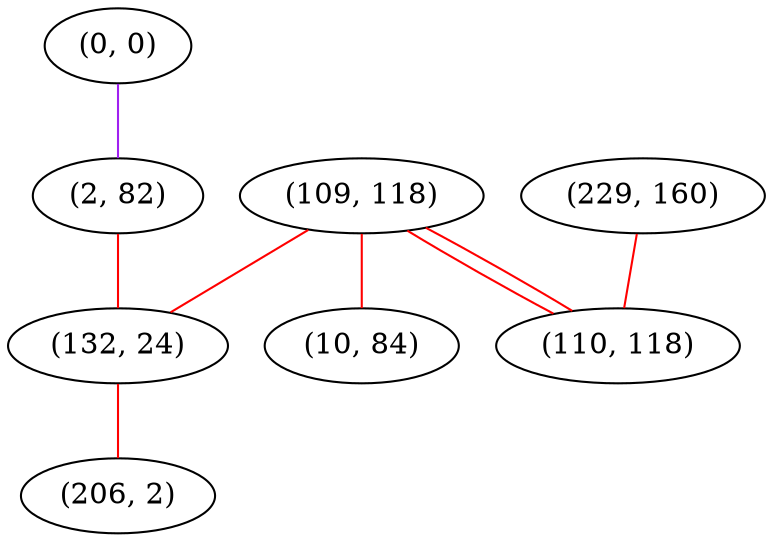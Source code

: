 graph "" {
"(109, 118)";
"(0, 0)";
"(2, 82)";
"(10, 84)";
"(229, 160)";
"(132, 24)";
"(206, 2)";
"(110, 118)";
"(109, 118)" -- "(110, 118)"  [color=red, key=0, weight=1];
"(109, 118)" -- "(110, 118)"  [color=red, key=1, weight=1];
"(109, 118)" -- "(10, 84)"  [color=red, key=0, weight=1];
"(109, 118)" -- "(132, 24)"  [color=red, key=0, weight=1];
"(0, 0)" -- "(2, 82)"  [color=purple, key=0, weight=4];
"(2, 82)" -- "(132, 24)"  [color=red, key=0, weight=1];
"(229, 160)" -- "(110, 118)"  [color=red, key=0, weight=1];
"(132, 24)" -- "(206, 2)"  [color=red, key=0, weight=1];
}
